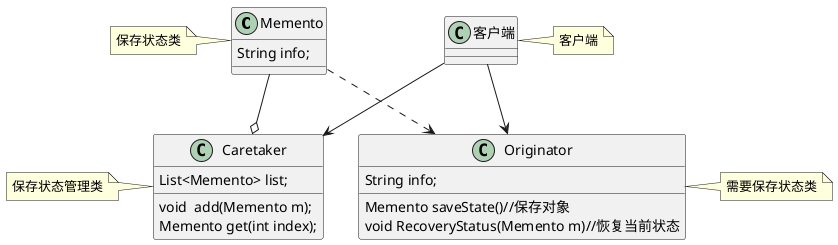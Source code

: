 @startuml

class Memento{
   String info;
}
note left:保存状态类

class Originator{
   String info;
   Memento saveState()//保存对象
   void RecoveryStatus(Memento m)//恢复当前状态
}
note right:需要保存状态类

class Caretaker{
  List<Memento> list;
  void  add(Memento m);
  Memento get(int index);
}
note left:保存状态管理类

Memento --o Caretaker
Memento ..> Originator

class 客户端
note right:客户端

客户端 --> Caretaker
客户端 --> Originator



@enduml